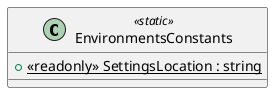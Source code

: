 @startuml
class EnvironmentsConstants <<static>> {
    + {static} <<readonly>> SettingsLocation : string
}
@enduml
